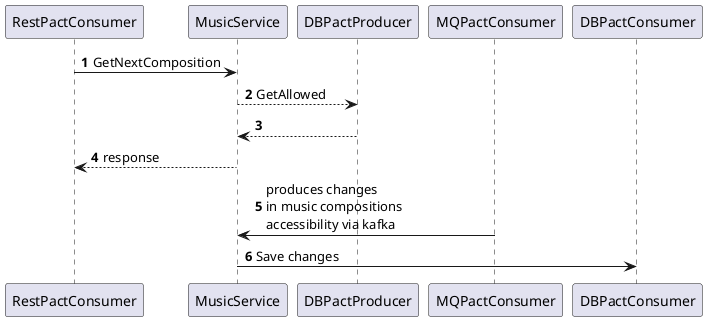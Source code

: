 @startuml
'https://plantuml.com/sequence-diagram

autonumber

RestPactConsumer -> MusicService: GetNextComposition
MusicService --> DBPactProducer : GetAllowed
MusicService <-- DBPactProducer
RestPactConsumer <-- MusicService  : response

MusicService <- MQPactConsumer: produces changes \nin music compositions \naccessibility via kafka
MusicService -> DBPactConsumer : Save changes
@enduml
